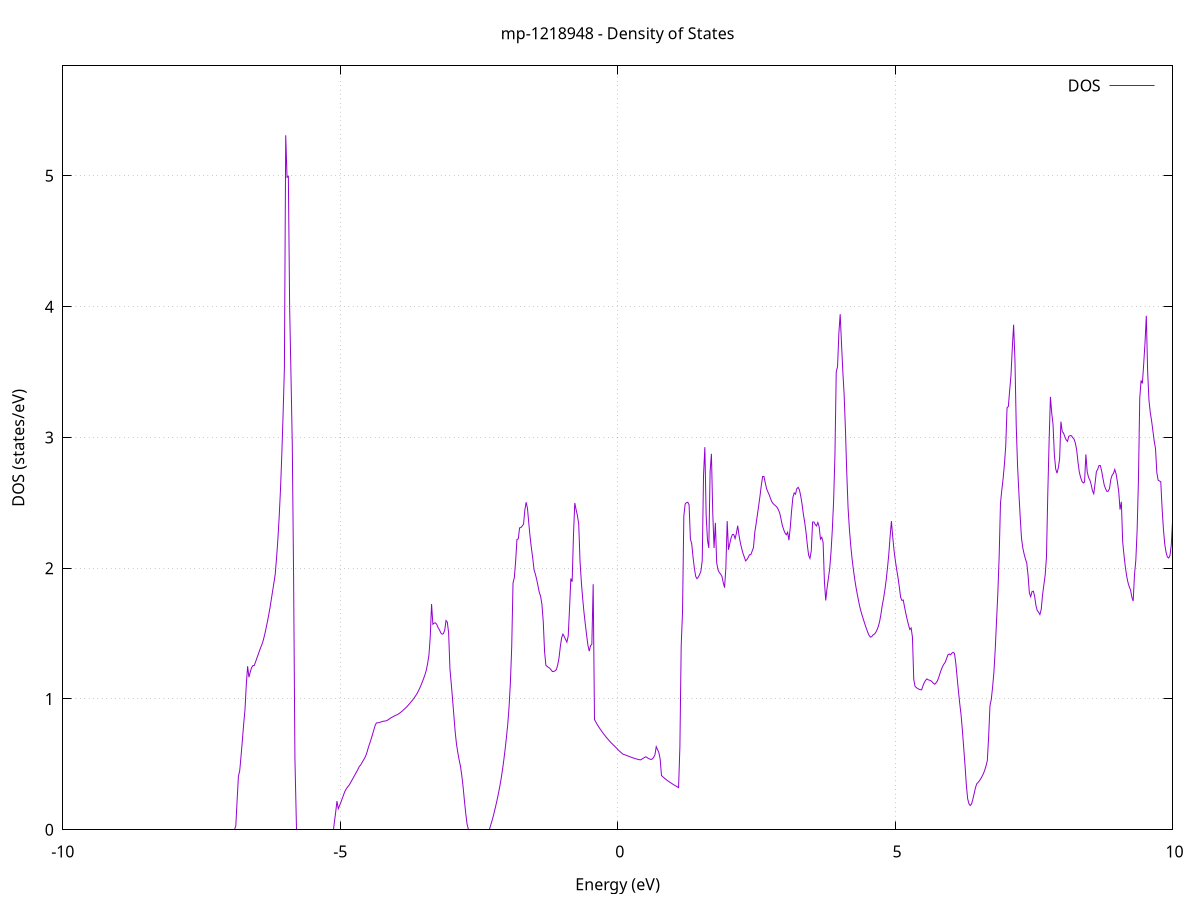 set title 'mp-1218948 - Density of States'
set xlabel 'Energy (eV)'
set ylabel 'DOS (states/eV)'
set grid
set xrange [-10:10]
set yrange [0:5.841]
set xzeroaxis lt -1
set terminal png size 800,600
set output 'mp-1218948_dos_gnuplot.png'
plot '-' using 1:2 with lines title 'DOS'
-17.632700 0.000000
-17.609100 0.000000
-17.585400 0.000000
-17.561700 0.000000
-17.538000 0.000000
-17.514300 0.000000
-17.490700 0.000000
-17.467000 0.000000
-17.443300 0.000000
-17.419600 0.000000
-17.395900 0.000000
-17.372300 0.000000
-17.348600 0.000000
-17.324900 0.000000
-17.301200 0.000000
-17.277500 0.000000
-17.253900 0.000000
-17.230200 0.000000
-17.206500 0.000000
-17.182800 0.000000
-17.159100 0.000000
-17.135500 0.000000
-17.111800 0.000000
-17.088100 0.000000
-17.064400 0.000000
-17.040700 0.000000
-17.017100 0.000000
-16.993400 0.000000
-16.969700 0.000000
-16.946000 0.000000
-16.922300 0.000000
-16.898700 0.000000
-16.875000 0.000000
-16.851300 0.000000
-16.827600 0.000000
-16.803900 0.000000
-16.780300 0.000000
-16.756600 0.000000
-16.732900 0.000000
-16.709200 0.000000
-16.685500 0.000000
-16.661900 0.000000
-16.638200 0.000000
-16.614500 0.000000
-16.590800 0.000000
-16.567100 0.000000
-16.543500 0.000000
-16.519800 0.000000
-16.496100 0.000000
-16.472400 0.000000
-16.448700 0.000000
-16.425100 0.000000
-16.401400 0.000000
-16.377700 0.000000
-16.354000 0.000000
-16.330300 0.000000
-16.306700 0.000000
-16.283000 0.000000
-16.259300 0.000000
-16.235600 0.000000
-16.211900 0.000000
-16.188300 0.000000
-16.164600 0.000000
-16.140900 0.000000
-16.117200 0.000000
-16.093500 0.000000
-16.069900 0.000000
-16.046200 0.000000
-16.022500 0.000000
-15.998800 0.000000
-15.975100 0.000000
-15.951500 0.000000
-15.927800 0.000000
-15.904100 0.000000
-15.880400 0.000000
-15.856800 0.000000
-15.833100 0.000000
-15.809400 0.000000
-15.785700 0.000000
-15.762000 0.000000
-15.738400 0.000000
-15.714700 0.000000
-15.691000 0.000000
-15.667300 0.000000
-15.643600 0.000000
-15.620000 0.000000
-15.596300 0.000000
-15.572600 0.000000
-15.548900 0.000000
-15.525200 0.000000
-15.501600 0.000000
-15.477900 49.213500
-15.454200 47.829600
-15.430500 145.576500
-15.406800 25.459400
-15.383200 204.229300
-15.359500 24.216600
-15.335800 0.000000
-15.312100 0.000000
-15.288400 0.000000
-15.264800 0.000000
-15.241100 0.000000
-15.217400 0.000000
-15.193700 0.000000
-15.170000 0.000000
-15.146400 0.000000
-15.122700 0.000000
-15.099000 0.000000
-15.075300 0.000000
-15.051600 0.000000
-15.028000 0.000000
-15.004300 0.000000
-14.980600 0.000000
-14.956900 0.000000
-14.933200 0.000000
-14.909600 0.000000
-14.885900 0.000000
-14.862200 0.000000
-14.838500 0.000000
-14.814800 0.000000
-14.791200 0.000000
-14.767500 0.000000
-14.743800 0.000000
-14.720100 0.000000
-14.696400 0.000000
-14.672800 0.000000
-14.649100 0.000000
-14.625400 0.000000
-14.601700 0.000000
-14.578000 0.000000
-14.554400 0.000000
-14.530700 0.000000
-14.507000 0.000000
-14.483300 0.000000
-14.459600 0.000000
-14.436000 0.000000
-14.412300 0.000000
-14.388600 0.000000
-14.364900 0.000000
-14.341200 0.000000
-14.317600 0.000000
-14.293900 0.000000
-14.270200 0.000000
-14.246500 0.000000
-14.222800 0.000000
-14.199200 0.000000
-14.175500 0.000000
-14.151800 0.000000
-14.128100 0.000000
-14.104400 0.000000
-14.080800 0.000000
-14.057100 0.000000
-14.033400 0.000000
-14.009700 0.000000
-13.986000 0.000000
-13.962400 0.000000
-13.938700 0.000000
-13.915000 0.000000
-13.891300 0.000000
-13.867600 0.000000
-13.844000 0.000000
-13.820300 0.000000
-13.796600 0.000000
-13.772900 0.000000
-13.749200 0.000000
-13.725600 0.000000
-13.701900 0.000000
-13.678200 0.000000
-13.654500 0.000000
-13.630800 0.000000
-13.607200 0.000000
-13.583500 0.000000
-13.559800 0.000000
-13.536100 0.000000
-13.512400 0.000000
-13.488800 0.000000
-13.465100 0.000000
-13.441400 0.000000
-13.417700 0.000000
-13.394000 0.000000
-13.370400 0.000000
-13.346700 0.000000
-13.323000 0.000000
-13.299300 0.000000
-13.275600 0.000000
-13.252000 0.000000
-13.228300 0.000000
-13.204600 0.000000
-13.180900 0.000000
-13.157200 0.000000
-13.133600 0.000000
-13.109900 0.000000
-13.086200 0.000000
-13.062500 0.000000
-13.038800 0.000000
-13.015200 0.000000
-12.991500 0.000000
-12.967800 0.000000
-12.944100 0.000000
-12.920400 0.000000
-12.896800 0.000000
-12.873100 0.000000
-12.849400 0.000000
-12.825700 0.000000
-12.802000 0.000000
-12.778400 0.000000
-12.754700 0.000000
-12.731000 0.000000
-12.707300 0.000000
-12.683600 0.000000
-12.660000 0.000000
-12.636300 0.000000
-12.612600 0.000000
-12.588900 0.000000
-12.565200 0.000000
-12.541600 0.000000
-12.517900 0.000000
-12.494200 0.000000
-12.470500 0.000000
-12.446800 0.000000
-12.423200 0.000000
-12.399500 0.000000
-12.375800 0.000000
-12.352100 0.000000
-12.328400 0.000000
-12.304800 0.000000
-12.281100 0.000000
-12.257400 0.000000
-12.233700 0.000000
-12.210000 0.000000
-12.186400 0.000000
-12.162700 0.000000
-12.139000 0.000000
-12.115300 0.000000
-12.091600 0.000000
-12.068000 0.000000
-12.044300 0.000000
-12.020600 0.000000
-11.996900 0.000000
-11.973200 0.000000
-11.949600 0.000000
-11.925900 0.000000
-11.902200 0.000000
-11.878500 0.000000
-11.854800 0.000000
-11.831200 0.000000
-11.807500 0.000000
-11.783800 0.000000
-11.760100 0.000000
-11.736400 0.000000
-11.712800 0.000000
-11.689100 0.000000
-11.665400 0.000000
-11.641700 0.000000
-11.618000 0.000000
-11.594400 0.000000
-11.570700 0.000000
-11.547000 0.000000
-11.523300 0.000000
-11.499600 0.000000
-11.476000 0.000000
-11.452300 0.000000
-11.428600 0.000000
-11.404900 0.000000
-11.381200 0.000000
-11.357600 0.000000
-11.333900 0.000000
-11.310200 0.000000
-11.286500 0.000000
-11.262800 0.000000
-11.239200 0.000000
-11.215500 0.000000
-11.191800 0.000000
-11.168100 0.000000
-11.144400 0.000000
-11.120800 0.000000
-11.097100 0.000000
-11.073400 0.000000
-11.049700 0.000000
-11.026000 0.000000
-11.002400 0.000000
-10.978700 0.000000
-10.955000 0.000000
-10.931300 0.000000
-10.907600 0.000000
-10.884000 0.000000
-10.860300 0.000000
-10.836600 0.000000
-10.812900 0.000000
-10.789200 0.000000
-10.765600 0.000000
-10.741900 0.000000
-10.718200 0.000000
-10.694500 0.000000
-10.670800 0.000000
-10.647200 0.000000
-10.623500 0.000000
-10.599800 0.000000
-10.576100 0.000000
-10.552400 0.000000
-10.528800 0.000000
-10.505100 0.000000
-10.481400 0.000000
-10.457700 0.000000
-10.434000 0.000000
-10.410400 0.000000
-10.386700 0.000000
-10.363000 0.000000
-10.339300 0.000000
-10.315600 0.000000
-10.292000 0.000000
-10.268300 0.000000
-10.244600 0.000000
-10.220900 0.000000
-10.197200 0.000000
-10.173600 0.000000
-10.149900 0.000000
-10.126200 0.000000
-10.102500 0.000000
-10.078800 0.000000
-10.055200 0.000000
-10.031500 0.000000
-10.007800 0.000000
-9.984100 0.000000
-9.960400 0.000000
-9.936800 0.000000
-9.913100 0.000000
-9.889400 0.000000
-9.865700 0.000000
-9.842000 0.000000
-9.818400 0.000000
-9.794700 0.000000
-9.771000 0.000000
-9.747300 0.000000
-9.723600 0.000000
-9.700000 0.000000
-9.676300 0.000000
-9.652600 0.000000
-9.628900 0.000000
-9.605200 0.000000
-9.581600 0.000000
-9.557900 0.000000
-9.534200 0.000000
-9.510500 0.000000
-9.486800 0.000000
-9.463200 0.000000
-9.439500 0.000000
-9.415800 0.000000
-9.392100 0.000000
-9.368400 0.000000
-9.344800 0.000000
-9.321100 0.000000
-9.297400 0.000000
-9.273700 0.000000
-9.250000 0.000000
-9.226400 0.000000
-9.202700 0.000000
-9.179000 0.000000
-9.155300 0.000000
-9.131600 0.000000
-9.108000 0.000000
-9.084300 0.000000
-9.060600 0.000000
-9.036900 0.000000
-9.013200 0.000000
-8.989600 0.000000
-8.965900 0.000000
-8.942200 0.000000
-8.918500 0.000000
-8.894800 0.000000
-8.871200 0.000000
-8.847500 0.000000
-8.823800 0.000000
-8.800100 0.000000
-8.776400 0.000000
-8.752800 0.000000
-8.729100 0.000000
-8.705400 0.000000
-8.681700 0.000000
-8.658000 0.000000
-8.634400 0.000000
-8.610700 0.000000
-8.587000 0.000000
-8.563300 0.000000
-8.539600 0.000000
-8.516000 0.000000
-8.492300 0.000000
-8.468600 0.000000
-8.444900 0.000000
-8.421200 0.000000
-8.397600 0.000000
-8.373900 0.000000
-8.350200 0.000000
-8.326500 0.000000
-8.302800 0.000000
-8.279200 0.000000
-8.255500 0.000000
-8.231800 0.000000
-8.208100 0.000000
-8.184400 0.000000
-8.160800 0.000000
-8.137100 0.000000
-8.113400 0.000000
-8.089700 0.000000
-8.066000 0.000000
-8.042400 0.000000
-8.018700 0.000000
-7.995000 0.000000
-7.971300 0.000000
-7.947600 0.000000
-7.924000 0.000000
-7.900300 0.000000
-7.876600 0.000000
-7.852900 0.000000
-7.829200 0.000000
-7.805600 0.000000
-7.781900 0.000000
-7.758200 0.000000
-7.734500 0.000000
-7.710800 0.000000
-7.687200 0.000000
-7.663500 0.000000
-7.639800 0.000000
-7.616100 0.000000
-7.592400 0.000000
-7.568800 0.000000
-7.545100 0.000000
-7.521400 0.000000
-7.497700 0.000000
-7.474000 0.000000
-7.450400 0.000000
-7.426700 0.000000
-7.403000 0.000000
-7.379300 0.000000
-7.355600 0.000000
-7.332000 0.000000
-7.308300 0.000000
-7.284600 0.000000
-7.260900 0.000000
-7.237200 0.000000
-7.213600 0.000000
-7.189900 0.000000
-7.166200 0.000000
-7.142500 0.000000
-7.118800 0.000000
-7.095200 0.000000
-7.071500 0.000000
-7.047800 0.000000
-7.024100 0.000000
-7.000400 0.000000
-6.976800 0.000000
-6.953100 0.000000
-6.929400 0.000000
-6.905700 0.000000
-6.882000 0.028900
-6.858400 0.224700
-6.834700 0.407700
-6.811000 0.452900
-6.787300 0.563800
-6.763600 0.683700
-6.740000 0.809100
-6.716300 0.917900
-6.692600 1.110200
-6.668900 1.250600
-6.645200 1.166400
-6.621600 1.206000
-6.597900 1.239800
-6.574200 1.255000
-6.550500 1.255800
-6.526800 1.281900
-6.503200 1.311100
-6.479500 1.339300
-6.455800 1.367500
-6.432100 1.395000
-6.408400 1.419500
-6.384800 1.452400
-6.361100 1.492400
-6.337400 1.539400
-6.313700 1.588000
-6.290000 1.639900
-6.266400 1.695600
-6.242700 1.759600
-6.219000 1.823600
-6.195300 1.887200
-6.171600 1.953700
-6.148000 2.075800
-6.124300 2.216100
-6.100600 2.388500
-6.076900 2.597400
-6.053200 2.864600
-6.029600 3.177200
-6.005900 3.533900
-5.982200 5.310400
-5.958500 4.988900
-5.934800 4.996800
-5.911200 3.988400
-5.887500 3.475600
-5.863800 2.942500
-5.840100 1.926500
-5.816400 0.544600
-5.792800 0.000000
-5.769100 0.000000
-5.745400 0.000000
-5.721700 0.000000
-5.698000 0.000000
-5.674400 0.000000
-5.650700 0.000000
-5.627000 0.000000
-5.603300 0.000000
-5.579600 0.000000
-5.556000 0.000000
-5.532300 0.000000
-5.508600 0.000000
-5.484900 0.000000
-5.461200 0.000000
-5.437600 0.000000
-5.413900 0.000000
-5.390200 0.000000
-5.366500 0.000000
-5.342800 0.000000
-5.319200 0.000000
-5.295500 0.000000
-5.271800 0.000000
-5.248100 0.000000
-5.224400 0.000000
-5.200800 0.000000
-5.177100 0.000000
-5.153400 0.000000
-5.129700 0.000000
-5.106000 0.056300
-5.082400 0.132000
-5.058700 0.219700
-5.035000 0.160900
-5.011300 0.185500
-4.987600 0.211200
-4.964000 0.238000
-4.940300 0.265800
-4.916600 0.293000
-4.892900 0.311000
-4.869200 0.326000
-4.845600 0.338400
-4.821900 0.353600
-4.798200 0.371700
-4.774500 0.389800
-4.750800 0.408000
-4.727200 0.426200
-4.703500 0.444500
-4.679800 0.463300
-4.656100 0.484000
-4.632400 0.495100
-4.608800 0.512500
-4.585100 0.529800
-4.561400 0.547000
-4.537700 0.568100
-4.514000 0.597700
-4.490400 0.632600
-4.466700 0.662700
-4.443000 0.693600
-4.419300 0.726700
-4.395600 0.761200
-4.372000 0.796000
-4.348300 0.816700
-4.324600 0.818300
-4.300900 0.818700
-4.277200 0.823200
-4.253600 0.826300
-4.229900 0.829300
-4.206200 0.831000
-4.182500 0.832000
-4.158800 0.835300
-4.135200 0.841300
-4.111500 0.849100
-4.087800 0.855300
-4.064100 0.861200
-4.040400 0.866700
-4.016800 0.871800
-3.993100 0.876400
-3.969400 0.880900
-3.945700 0.886800
-3.922000 0.894200
-3.898400 0.902100
-3.874700 0.910600
-3.851000 0.919900
-3.827300 0.929600
-3.803600 0.939400
-3.780000 0.949800
-3.756300 0.961200
-3.732600 0.973200
-3.708900 0.985500
-3.685200 0.998200
-3.661600 1.011700
-3.637900 1.026700
-3.614200 1.043000
-3.590500 1.061700
-3.566800 1.083200
-3.543200 1.106300
-3.519500 1.131100
-3.495800 1.157600
-3.472100 1.185900
-3.448400 1.220900
-3.424800 1.271100
-3.401100 1.334600
-3.377400 1.475200
-3.353700 1.726300
-3.330000 1.571200
-3.306400 1.580800
-3.282700 1.582000
-3.259000 1.568900
-3.235300 1.544600
-3.211600 1.528700
-3.188000 1.506300
-3.164300 1.495600
-3.140600 1.499700
-3.116900 1.525200
-3.093200 1.599800
-3.069600 1.587300
-3.045900 1.504200
-3.022200 1.228500
-2.998500 1.116200
-2.974800 0.996400
-2.951200 0.870600
-2.927500 0.746200
-2.903800 0.652900
-2.880100 0.589400
-2.856400 0.532800
-2.832800 0.486600
-2.809100 0.415200
-2.785400 0.328600
-2.761700 0.223300
-2.738000 0.125600
-2.714400 0.044200
-2.690700 0.004100
-2.667000 0.000000
-2.643300 0.000000
-2.619600 0.000000
-2.596000 0.000000
-2.572300 0.000000
-2.548600 0.000000
-2.524900 0.000000
-2.501200 0.000000
-2.477600 0.000000
-2.453900 0.000000
-2.430200 0.000000
-2.406500 0.000000
-2.382800 0.000000
-2.359200 0.000000
-2.335500 0.000000
-2.311800 0.002000
-2.288100 0.034400
-2.264400 0.068800
-2.240800 0.105500
-2.217100 0.146700
-2.193400 0.189300
-2.169700 0.234200
-2.146000 0.282800
-2.122400 0.334900
-2.098700 0.393600
-2.075000 0.460000
-2.051300 0.534200
-2.027600 0.616400
-2.004000 0.708500
-1.980300 0.807700
-1.956600 0.941900
-1.932900 1.126400
-1.909200 1.398600
-1.885600 1.887400
-1.861900 1.928500
-1.838200 2.055200
-1.814500 2.219900
-1.790800 2.224500
-1.767200 2.308500
-1.743500 2.311200
-1.719800 2.323200
-1.696100 2.336500
-1.672400 2.445700
-1.648800 2.504400
-1.625100 2.457300
-1.601400 2.344400
-1.577700 2.238800
-1.554000 2.152000
-1.530400 2.076700
-1.506700 1.988500
-1.483000 1.955000
-1.459300 1.914300
-1.435600 1.864900
-1.412000 1.815000
-1.388300 1.785300
-1.364600 1.723100
-1.340900 1.592900
-1.317200 1.364400
-1.293600 1.258100
-1.269900 1.248900
-1.246200 1.241300
-1.222500 1.235000
-1.198800 1.222200
-1.175200 1.209600
-1.151500 1.210800
-1.127800 1.215500
-1.104100 1.224700
-1.080400 1.260600
-1.056800 1.313800
-1.033100 1.400900
-1.009400 1.468500
-0.985700 1.496100
-0.962000 1.477300
-0.938400 1.456100
-0.914700 1.434300
-0.891000 1.481700
-0.867300 1.688300
-0.843600 1.920900
-0.820000 1.896600
-0.796300 2.250900
-0.772600 2.498900
-0.748900 2.447900
-0.725200 2.403200
-0.701600 2.337900
-0.677900 2.052000
-0.654200 1.894400
-0.630500 1.769000
-0.606800 1.663100
-0.583200 1.574400
-0.559500 1.489400
-0.535800 1.411600
-0.512100 1.365600
-0.488400 1.407500
-0.464800 1.418900
-0.441100 1.877800
-0.417400 0.842800
-0.393700 0.824100
-0.370000 0.806500
-0.346400 0.790100
-0.322700 0.774900
-0.299000 0.760400
-0.275300 0.746200
-0.251600 0.732700
-0.228000 0.719800
-0.204300 0.707300
-0.180600 0.695300
-0.156900 0.683800
-0.133200 0.672800
-0.109600 0.662300
-0.085900 0.652200
-0.062200 0.642500
-0.038500 0.632600
-0.014800 0.621900
0.008800 0.611400
0.032500 0.601900
0.056200 0.592700
0.079900 0.583800
0.103600 0.576200
0.127200 0.573600
0.150900 0.570200
0.174600 0.566200
0.198300 0.562200
0.222000 0.558300
0.245600 0.554500
0.269300 0.550800
0.293000 0.547400
0.316700 0.544200
0.340400 0.541300
0.364000 0.538600
0.387700 0.536000
0.411400 0.534400
0.435100 0.539900
0.458800 0.546200
0.482400 0.552400
0.506100 0.558400
0.529800 0.552400
0.553500 0.545800
0.577200 0.541100
0.600800 0.537600
0.624500 0.541100
0.648200 0.552900
0.671900 0.573000
0.695600 0.635600
0.719200 0.612500
0.742900 0.590800
0.766600 0.539400
0.790300 0.414600
0.814000 0.405500
0.837600 0.396700
0.861300 0.388300
0.885000 0.380300
0.908700 0.372800
0.932400 0.365800
0.956000 0.359200
0.979700 0.352700
1.003400 0.346400
1.027100 0.340200
1.050800 0.334100
1.074400 0.328200
1.098100 0.322400
1.121800 0.633000
1.145500 1.410400
1.169200 1.663600
1.192800 2.399400
1.216500 2.491100
1.240200 2.501000
1.263900 2.504600
1.287600 2.484000
1.311200 2.223900
1.334900 2.187400
1.358600 2.085400
1.382300 2.001600
1.406000 1.938300
1.429600 1.919900
1.453300 1.931400
1.477000 1.951500
1.500700 1.977400
1.524400 2.058500
1.548000 2.713200
1.571700 2.925500
1.595400 2.402700
1.619100 2.214900
1.642800 2.154900
1.666400 2.739600
1.690100 2.874800
1.713800 2.428000
1.737500 2.154900
1.761200 2.346800
1.784800 2.042600
1.808500 1.988900
1.832200 1.967000
1.855900 1.955600
1.879600 1.936700
1.903200 1.890100
1.926900 1.851400
1.950600 2.005000
1.974300 2.360300
1.998000 2.140900
2.021600 2.189200
2.045300 2.233200
2.069000 2.257800
2.092700 2.257100
2.116400 2.226500
2.140000 2.266800
2.163700 2.325300
2.187400 2.251000
2.211100 2.196600
2.234800 2.152000
2.258400 2.114300
2.282100 2.086400
2.305800 2.055800
2.329500 2.065800
2.353200 2.082600
2.376800 2.102900
2.400500 2.104100
2.424200 2.130000
2.447900 2.158500
2.471600 2.273600
2.495200 2.339000
2.518900 2.409500
2.542600 2.480300
2.566300 2.554700
2.590000 2.636400
2.613600 2.701700
2.637300 2.700800
2.661000 2.651900
2.684700 2.607300
2.708400 2.582900
2.732000 2.560800
2.755700 2.531600
2.779400 2.507600
2.803100 2.493700
2.826800 2.484100
2.850400 2.476000
2.874100 2.465200
2.897800 2.446400
2.921500 2.421000
2.945200 2.374800
2.968800 2.326200
2.992500 2.295000
3.016200 2.270100
3.039900 2.255600
3.063600 2.274900
3.087200 2.214000
3.110900 2.310100
3.134600 2.436800
3.158300 2.541100
3.182000 2.575400
3.205600 2.566500
3.229300 2.608000
3.253000 2.618300
3.276700 2.598900
3.300400 2.550500
3.324000 2.489000
3.347700 2.412600
3.371400 2.351400
3.395100 2.274900
3.418800 2.177500
3.442400 2.098500
3.466100 2.074900
3.489800 2.133600
3.513500 2.353300
3.537200 2.353600
3.560800 2.334500
3.584500 2.323700
3.608200 2.349700
3.631900 2.316500
3.655600 2.222400
3.679200 2.236400
3.702900 2.197100
3.726600 1.898400
3.750300 1.753400
3.774000 1.848800
3.797600 1.921600
3.821300 1.994400
3.845000 2.120200
3.868700 2.291400
3.892400 2.515100
3.916000 2.862400
3.939700 3.500500
3.963400 3.542500
3.987100 3.797600
4.010800 3.942600
4.034400 3.720600
4.058100 3.507700
4.081800 3.330100
4.105500 3.060000
4.129200 2.733100
4.152800 2.464000
4.176500 2.301200
4.200200 2.176800
4.223900 2.076700
4.247600 1.993300
4.271200 1.920000
4.294900 1.856700
4.318600 1.801500
4.342300 1.750300
4.366000 1.701600
4.389600 1.663600
4.413300 1.630200
4.437000 1.597600
4.460700 1.566300
4.484400 1.536800
4.508000 1.509400
4.531700 1.486100
4.555400 1.473200
4.579100 1.476500
4.602800 1.489900
4.626400 1.495700
4.650100 1.507500
4.673800 1.527800
4.697500 1.554000
4.721200 1.592200
4.744800 1.646800
4.768500 1.714900
4.792200 1.768400
4.815900 1.832300
4.839600 1.909800
4.863200 2.001600
4.886900 2.107600
4.910600 2.242800
4.934300 2.360200
4.958000 2.237700
4.981600 2.134400
5.005300 2.056900
5.029000 1.990000
5.052700 1.928900
5.076400 1.857700
5.100000 1.777700
5.123700 1.753800
5.147400 1.756800
5.171100 1.703000
5.194800 1.653100
5.218400 1.607000
5.242100 1.567000
5.265800 1.531500
5.289500 1.543100
5.313200 1.472700
5.336800 1.149200
5.360500 1.096400
5.384200 1.087200
5.407900 1.080000
5.431600 1.074700
5.455200 1.071300
5.478900 1.070300
5.502600 1.100500
5.526300 1.125300
5.550000 1.142600
5.573600 1.153600
5.597300 1.146800
5.621000 1.143700
5.644700 1.140000
5.668400 1.131100
5.692000 1.119600
5.715700 1.113000
5.739400 1.123900
5.763100 1.138300
5.786800 1.165200
5.810400 1.196800
5.834100 1.226400
5.857800 1.250000
5.881500 1.267600
5.905200 1.281900
5.928800 1.310400
5.952500 1.337800
5.976200 1.344300
5.999900 1.337700
6.023600 1.350400
6.047200 1.357400
6.070900 1.347900
6.094600 1.274000
6.118300 1.165300
6.142000 1.060500
6.165600 0.964700
6.189300 0.879500
6.213000 0.761500
6.236700 0.628700
6.260400 0.494400
6.284000 0.345200
6.307700 0.238600
6.331400 0.198900
6.355100 0.185500
6.378800 0.198500
6.402400 0.234000
6.426100 0.278000
6.449800 0.323300
6.473500 0.352600
6.497200 0.363000
6.520800 0.375200
6.544500 0.390600
6.568200 0.408800
6.591900 0.429600
6.615600 0.455100
6.639200 0.488600
6.662900 0.529600
6.686600 0.714600
6.710300 0.947900
6.734000 0.997100
6.757600 1.090400
6.781300 1.205000
6.805000 1.377400
6.828700 1.597000
6.852400 1.812300
6.876000 2.091500
6.899700 2.496500
6.923400 2.596500
6.947100 2.685100
6.970800 2.794300
6.994400 2.934300
7.018100 3.227100
7.041800 3.236700
7.065500 3.361300
7.089200 3.475700
7.112800 3.683800
7.136500 3.862000
7.160200 3.596500
7.183900 3.085900
7.207600 2.783300
7.231200 2.578600
7.254900 2.394200
7.278600 2.229300
7.302300 2.155000
7.326000 2.108400
7.349600 2.070700
7.373300 2.039600
7.397000 1.945500
7.420700 1.809900
7.444400 1.782400
7.468000 1.821100
7.491700 1.824600
7.515400 1.785100
7.539100 1.714500
7.562800 1.675700
7.586400 1.663900
7.610100 1.645500
7.633800 1.684700
7.657500 1.793900
7.681200 1.872000
7.704800 1.945800
7.728500 2.084600
7.752200 2.567100
7.775900 2.964000
7.799600 3.309800
7.823200 3.186100
7.846900 3.099300
7.870600 2.870800
7.894300 2.760600
7.918000 2.726300
7.941600 2.766000
7.965300 2.834500
7.989000 3.120800
8.012700 3.044800
8.036400 3.033800
8.060000 3.004200
8.083700 2.982000
8.107400 2.969900
8.131100 3.008700
8.154800 3.014100
8.178400 3.012800
8.202100 2.998900
8.225800 2.986400
8.249500 2.956300
8.273200 2.904200
8.296800 2.811200
8.320500 2.734500
8.344200 2.693900
8.367900 2.664000
8.391600 2.651800
8.415200 2.659000
8.438900 2.870300
8.462600 2.738800
8.486300 2.695700
8.510000 2.675700
8.533600 2.640600
8.557300 2.592200
8.581000 2.569500
8.604700 2.649000
8.628400 2.738700
8.652000 2.756300
8.675700 2.785300
8.699400 2.784700
8.723100 2.743000
8.746800 2.686400
8.770400 2.634800
8.794100 2.607200
8.817800 2.587200
8.841500 2.588600
8.865200 2.610300
8.888800 2.679500
8.912500 2.711800
8.936200 2.724800
8.959900 2.755200
8.983600 2.720600
9.007200 2.658900
9.030900 2.586100
9.054600 2.448100
9.078300 2.507700
9.102000 2.202800
9.125600 2.100000
9.149300 2.011900
9.173000 1.942400
9.196700 1.892700
9.220400 1.858500
9.244000 1.833700
9.267700 1.778700
9.291400 1.748800
9.315100 1.951200
9.338800 2.058500
9.362400 2.288900
9.386100 2.670400
9.409800 3.301500
9.433500 3.435700
9.457200 3.413000
9.480800 3.560400
9.504500 3.722500
9.528200 3.930400
9.551900 3.504600
9.575600 3.286400
9.599200 3.191700
9.622900 3.127900
9.646600 3.051200
9.670300 2.972500
9.694000 2.914300
9.717600 2.731400
9.741300 2.672900
9.765000 2.666800
9.788700 2.660900
9.812400 2.458500
9.836000 2.301500
9.859700 2.185800
9.883400 2.123000
9.907100 2.086300
9.930800 2.078100
9.954400 2.097300
9.978100 2.177600
10.001800 2.369700
10.025500 2.472500
10.049200 2.488900
10.072800 2.544800
10.096500 2.630400
10.120200 2.717900
10.143900 2.760200
10.167600 2.771900
10.191200 2.758800
10.214900 2.754500
10.238600 2.782400
10.262300 2.845000
10.286000 2.938100
10.309600 3.113400
10.333300 3.155500
10.357000 3.296000
10.380700 3.413100
10.404400 3.515000
10.428000 3.329700
10.451700 3.365500
10.475400 3.398700
10.499100 3.220500
10.522800 2.764100
10.546400 2.606000
10.570100 2.567700
10.593800 2.585300
10.617500 2.552800
10.641200 2.546000
10.664800 2.603600
10.688500 2.674700
10.712200 2.778800
10.735900 2.886500
10.759600 2.918800
10.783200 2.906200
10.806900 2.928300
10.830600 2.938500
10.854300 2.897400
10.878000 2.928600
10.901600 3.110500
10.925300 3.205200
10.949000 3.323800
10.972700 3.430200
10.996400 3.507900
11.020000 3.300400
11.043700 3.211200
11.067400 3.047800
11.091100 2.825100
11.114800 2.598900
11.138400 2.528700
11.162100 2.513700
11.185800 2.462200
11.209500 2.362000
11.233200 2.239200
11.256800 2.120800
11.280500 2.015200
11.304200 1.909400
11.327900 1.850400
11.351600 1.800600
11.375200 1.754900
11.398900 1.711500
11.422600 1.670100
11.446300 1.631200
11.470000 1.617800
11.493600 1.606200
11.517300 1.595300
11.541000 1.591300
11.564700 1.587200
11.588400 1.582600
11.612000 1.579000
11.635700 1.578100
11.659400 1.596500
11.683100 1.639200
11.706800 1.711500
11.730400 1.838300
11.754100 1.896900
11.777800 1.924700
11.801500 1.927800
11.825200 1.954400
11.848800 1.983100
11.872500 2.034400
11.896200 2.124000
11.919900 2.219100
11.943600 2.290600
11.967200 2.335600
11.990900 2.373200
12.014600 2.429900
12.038300 2.495400
12.062000 2.552900
12.085600 2.565000
12.109300 2.645400
12.133000 2.641800
12.156700 2.709000
12.180400 2.753300
12.204000 2.820300
12.227700 2.893900
12.251400 3.060200
12.275100 3.122800
12.298800 3.114400
12.322400 3.013700
12.346100 2.896900
12.369800 2.831400
12.393500 3.000900
12.417200 3.290400
12.440800 3.158700
12.464500 2.979500
12.488200 2.837800
12.511900 2.720900
12.535600 2.753500
12.559200 2.688100
12.582900 2.760100
12.606600 2.682800
12.630300 2.676100
12.654000 2.591900
12.677600 2.512200
12.701300 2.495100
12.725000 2.464400
12.748700 2.464300
12.772400 2.501700
12.796000 2.556900
12.819700 2.600100
12.843400 2.638900
12.867100 2.695600
12.890800 2.727200
12.914400 2.710800
12.938100 2.785700
12.961800 2.725900
12.985500 2.713200
13.009200 2.764900
13.032800 2.834400
13.056500 2.903000
13.080200 2.955200
13.103900 3.011600
13.127600 3.096400
13.151200 3.159700
13.174900 3.220500
13.198600 3.301000
13.222300 3.480300
13.246000 3.554000
13.269600 3.498700
13.293300 3.384200
13.317000 3.307100
13.340700 3.255300
13.364400 3.189900
13.388000 3.193000
13.411700 3.078600
13.435400 2.781000
13.459100 2.750100
13.482800 2.788200
13.506400 2.815500
13.530100 2.799100
13.553800 2.736100
13.577500 2.792100
13.601200 2.848100
13.624800 2.816800
13.648500 2.834800
13.672200 2.910700
13.695900 3.030100
13.719600 3.225900
13.743200 3.171900
13.766900 3.180300
13.790600 3.164200
13.814300 3.130700
13.837900 3.092500
13.861600 3.042200
13.885300 2.962000
13.909000 2.838900
13.932700 2.697800
13.956300 2.551500
13.980000 2.430800
14.003700 2.351700
14.027400 2.303200
14.051100 2.273600
14.074700 2.235700
14.098400 2.179200
14.122100 2.144000
14.145800 2.110700
14.169500 2.201500
14.193100 2.347000
14.216800 2.580000
14.240500 2.850600
14.264200 3.140700
14.287900 3.127500
14.311500 3.040600
14.335200 3.055900
14.358900 3.102700
14.382600 3.129600
14.406300 3.137700
14.429900 3.129000
14.453600 3.132500
14.477300 3.154800
14.501000 3.094700
14.524700 2.725400
14.548300 2.718800
14.572000 2.730000
14.595700 2.818500
14.619400 2.816100
14.643100 2.825300
14.666700 2.825100
14.690400 2.783000
14.714100 3.049900
14.737800 2.968100
14.761500 2.879600
14.785100 2.856000
14.808800 2.869000
14.832500 2.831000
14.856200 2.725800
14.879900 2.651200
14.903500 2.605700
14.927200 2.593100
14.950900 2.589800
14.974600 2.583800
14.998300 2.571200
15.021900 2.558400
15.045600 2.542500
15.069300 2.526900
15.093000 2.524600
15.116700 2.509400
15.140300 2.493500
15.164000 2.496100
15.187700 2.499000
15.211400 2.497600
15.235100 2.479500
15.258700 2.458500
15.282400 2.426900
15.306100 2.361100
15.329800 2.301300
15.353500 2.274300
15.377100 2.339300
15.400800 2.478100
15.424500 2.601000
15.448200 2.704700
15.471900 2.796900
15.495500 2.886300
15.519200 2.944800
15.542900 3.017700
15.566600 3.156100
15.590300 3.158600
15.613900 3.193000
15.637600 3.281000
15.661300 3.540100
15.685000 3.745800
15.708700 3.931500
15.732300 4.064400
15.756000 3.968100
15.779700 3.713800
15.803400 3.493500
15.827100 3.178200
15.850700 2.833300
15.874400 2.528100
15.898100 2.249100
15.921800 2.013900
15.945500 1.884700
15.969100 1.791000
15.992800 1.737200
16.016500 1.751300
16.040200 1.776600
16.063900 1.834800
16.087500 2.695500
16.111200 2.981100
16.134900 3.111100
16.158600 3.232100
16.182300 3.318600
16.205900 3.360900
16.229600 3.352900
16.253300 3.366400
16.277000 3.507200
16.300700 3.727200
16.324300 3.988300
16.348000 4.029900
16.371700 4.165600
16.395400 4.055600
16.419100 3.914300
16.442700 3.837200
16.466400 3.734300
16.490100 3.407500
16.513800 3.110300
16.537500 2.808800
16.561100 2.500300
16.584800 2.196000
16.608500 2.140000
16.632200 2.143500
16.655900 2.353200
16.679500 2.515700
16.703200 2.568300
16.726900 2.641200
16.750600 2.799500
16.774300 3.041500
16.797900 3.137300
16.821600 3.214700
16.845300 3.295200
16.869000 3.449400
16.892700 3.939000
16.916300 3.831400
16.940000 3.834100
16.963700 3.785800
16.987400 3.730800
17.011100 3.711400
17.034700 3.713600
17.058400 3.840400
17.082100 3.538100
17.105800 3.605800
17.129500 3.544700
17.153100 3.506900
17.176800 3.458700
17.200500 3.235200
17.224200 3.138900
17.247900 3.062000
17.271500 2.966600
17.295200 2.854500
17.318900 2.744000
17.342600 2.645900
17.366300 2.544400
17.389900 2.493000
17.413600 2.471700
17.437300 2.452700
17.461000 2.461400
17.484700 2.523100
17.508300 2.582400
17.532000 2.674700
17.555700 2.793300
17.579400 2.919600
17.603100 3.057200
17.626700 3.144500
17.650400 3.151300
17.674100 3.188600
17.697800 3.211800
17.721500 3.196200
17.745100 3.167500
17.768800 3.159700
17.792500 3.168000
17.816200 3.183100
17.839900 3.200400
17.863500 3.216900
17.887200 3.238400
17.910900 3.268100
17.934600 3.295000
17.958300 3.305900
17.981900 3.295700
18.005600 3.295000
18.029300 3.301600
18.053000 3.317800
18.076700 3.319000
18.100300 3.262600
18.124000 3.150300
18.147700 2.978000
18.171400 2.793100
18.195100 2.700400
18.218700 2.644100
18.242400 2.656300
18.266100 2.628400
18.289800 2.595000
18.313500 2.562700
18.337100 2.540500
18.360800 2.524600
18.384500 2.522700
18.408200 2.548500
18.431900 2.761800
18.455500 2.924900
18.479200 2.946600
18.502900 2.971800
18.526600 3.003300
18.550300 3.037800
18.573900 3.099200
18.597600 3.148100
18.621300 3.208100
18.645000 3.312100
18.668700 3.435400
18.692300 3.581100
18.716000 3.748000
18.739700 3.947800
18.763400 4.109400
18.787100 4.130000
18.810700 4.169900
18.834400 4.241800
18.858100 4.325000
18.881800 4.308000
18.905500 4.279300
18.929100 4.177500
18.952800 4.256400
18.976500 3.957100
19.000200 3.446300
19.023900 3.221700
19.047500 3.108000
19.071200 3.001800
19.094900 2.887600
19.118600 2.801600
19.142300 2.843300
19.165900 2.967700
19.189600 3.125900
19.213300 3.321400
19.237000 3.498900
19.260700 3.679400
19.284300 3.828000
19.308000 3.968300
19.331700 4.299600
19.355400 4.103000
19.379100 4.103400
19.402700 4.061400
19.426400 3.982300
19.450100 3.988600
19.473800 4.130000
19.497500 4.271700
19.521100 4.397000
19.544800 3.932900
19.568500 3.848800
19.592200 3.605100
19.615900 3.579400
19.639500 3.514700
19.663200 3.395800
19.686900 3.334300
19.710600 3.419600
19.734300 3.492000
19.757900 3.506100
19.781600 3.497600
19.805300 3.702300
19.829000 3.847300
19.852700 4.087700
19.876300 4.121600
19.900000 3.841600
19.923700 3.735600
19.947400 3.614400
19.971100 3.521200
19.994700 3.493000
20.018400 3.486900
20.042100 3.499800
20.065800 3.269600
20.089500 2.953300
20.113100 2.930300
20.136800 2.976300
20.160500 2.912800
20.184200 2.934500
20.207900 2.995700
20.231500 2.991600
20.255200 2.886000
20.278900 2.697300
20.302600 2.503800
20.326300 2.378900
20.349900 2.260600
20.373600 2.263100
20.397300 2.376300
20.421000 2.533900
20.444700 2.714000
20.468300 3.020400
20.492000 3.344300
20.515700 3.689900
20.539400 4.047700
20.563100 4.352700
20.586700 4.477500
20.610400 4.505000
20.634100 4.523900
20.657800 4.467800
20.681500 4.340300
20.705100 4.158400
20.728800 4.016300
20.752500 3.914000
20.776200 3.803400
20.799900 3.786700
20.823500 3.775000
20.847200 3.728500
20.870900 3.724100
20.894600 3.815900
20.918300 3.854500
20.941900 3.899700
20.965600 3.613600
20.989300 3.679100
21.013000 3.697700
21.036700 3.965500
21.060300 3.771400
21.084000 3.501400
21.107700 3.237200
21.131400 3.027800
21.155100 2.968500
21.178700 2.965500
21.202400 3.023300
21.226100 3.139000
21.249800 3.325500
21.273500 4.067600
21.297100 4.207500
21.320800 4.135400
21.344500 4.426000
21.368200 4.351800
21.391900 4.091400
21.415500 4.154400
21.439200 4.172700
21.462900 4.184400
21.486600 4.157200
21.510300 4.096400
21.533900 4.008600
21.557600 3.797400
21.581300 3.991300
21.605000 3.840800
21.628700 3.588000
21.652300 3.436800
21.676000 3.435700
21.699700 3.492400
21.723400 3.442900
21.747100 3.451600
21.770700 3.794600
21.794400 3.988200
21.818100 4.007100
21.841800 3.958700
21.865500 3.863000
21.889100 3.834500
21.912800 3.829300
21.936500 3.831800
21.960200 3.821100
21.983900 3.800100
22.007500 3.804900
22.031200 3.802300
22.054900 3.979700
22.078600 4.180700
22.102300 4.435400
22.125900 4.454400
22.149600 4.454100
22.173300 4.405900
22.197000 4.362800
22.220700 4.227500
22.244300 4.005500
22.268000 3.602700
22.291700 3.168700
22.315400 2.942500
22.339100 2.927900
22.362700 3.110800
22.386400 3.251000
22.410100 3.355900
22.433800 3.405800
22.457500 3.448300
22.481100 3.481400
22.504800 3.518600
22.528500 3.539100
22.552200 3.524700
22.575900 3.508500
22.599500 3.480300
22.623200 3.488900
22.646900 3.602700
22.670600 3.733200
22.694300 4.436600
22.717900 3.955300
22.741600 3.839900
22.765300 3.962500
22.789000 4.134200
22.812700 4.269400
22.836300 4.339400
22.860000 4.327000
22.883700 4.236200
22.907400 4.086700
22.931100 3.841200
22.954700 3.580000
22.978400 3.429900
23.002100 3.425700
23.025800 3.410100
23.049500 3.209200
23.073100 3.078500
23.096800 3.096200
23.120500 3.326000
23.144200 3.489200
23.167900 3.170100
23.191500 3.010200
23.215200 2.917300
23.238900 2.869200
23.262600 2.930300
23.286300 3.058100
23.309900 3.222100
23.333600 3.368000
23.357300 3.515300
23.381000 3.653000
23.404700 3.773600
23.428300 3.820800
23.452000 3.874500
23.475700 3.909900
23.499400 3.887000
23.523100 4.676800
23.546700 4.388800
23.570400 4.291500
23.594100 4.202200
23.617800 4.090100
23.641500 4.065000
23.665100 3.960600
23.688800 3.981900
23.712500 4.034800
23.736200 4.097400
23.759900 4.095500
23.783500 4.094400
23.807200 4.363800
23.830900 4.442400
23.854600 4.549800
23.878300 4.515300
23.901900 4.372000
23.925600 4.248900
23.949300 4.153600
23.973000 4.061100
23.996700 3.972600
24.020300 3.855700
24.044000 3.763600
24.067700 3.763900
24.091400 3.814100
24.115100 3.875600
24.138700 3.892000
24.162400 4.025100
24.186100 4.026400
24.209800 4.015000
24.233500 3.996900
24.257100 3.949300
24.280800 4.004100
24.304500 4.130400
24.328200 4.286800
24.351900 4.440400
24.375500 4.523300
24.399200 4.501600
24.422900 4.548600
24.446600 4.562000
24.470300 4.447200
24.493900 4.171100
24.517600 3.997000
24.541300 3.861300
24.565000 3.755000
24.588700 3.695100
24.612300 3.629300
24.636000 3.610700
24.659700 3.638200
24.683400 3.712300
24.707100 3.826700
24.730700 3.964000
24.754400 4.118300
24.778100 4.289500
24.801800 4.418600
24.825500 4.411100
24.849100 4.275500
24.872800 4.065800
24.896500 3.834300
24.920200 3.607100
24.943900 3.512000
24.967500 3.138000
24.991200 2.948900
25.014900 2.825600
25.038600 2.702700
25.062300 2.549600
25.085900 2.379200
25.109600 2.243000
25.133300 2.113200
25.157000 1.981100
25.180700 1.844000
25.204300 1.710900
25.228000 1.647700
25.251700 1.537300
25.275400 1.443300
25.299100 1.366300
25.322700 1.287800
25.346400 1.250300
25.370100 1.211400
25.393800 1.181700
25.417500 1.160000
25.441100 1.064900
25.464800 0.983100
25.488500 0.896300
25.512200 0.829600
25.535900 0.781100
25.559500 0.741900
25.583200 0.709400
25.606900 0.681600
25.630600 0.657100
25.654300 0.635400
25.677900 0.613500
25.701600 0.591400
25.725300 0.569000
25.749000 0.546500
25.772700 0.523600
25.796300 0.501700
25.820000 0.485100
25.843700 0.477800
25.867400 0.491200
25.891100 0.442100
25.914700 0.408900
25.938400 0.391000
25.962100 0.376600
25.985800 0.362900
26.009500 0.351000
26.033100 0.341200
26.056800 0.331800
26.080500 0.322800
26.104200 0.313900
26.127900 0.304600
26.151500 0.294600
26.175200 0.281100
26.198900 0.265500
26.222600 0.249800
26.246300 0.234200
26.269900 0.218800
26.293600 0.203800
26.317300 0.189200
26.341000 0.175100
26.364700 0.161400
26.388300 0.148500
26.412000 0.136700
26.435700 0.125700
26.459400 0.115500
26.483100 0.106100
26.506700 0.097300
26.530400 0.088800
26.554100 0.080700
26.577800 0.073100
26.601500 0.065800
26.625100 0.059000
26.648800 0.052500
26.672500 0.046200
26.696200 0.040300
26.719900 0.034700
26.743500 0.029400
26.767200 0.024800
26.790900 0.021000
26.814600 0.018400
26.838300 0.017400
26.861900 0.016400
26.885600 0.015500
26.909300 0.014600
26.933000 0.013700
26.956700 0.012800
26.980300 0.012000
27.004000 0.011200
27.027700 0.010400
27.051400 0.009600
27.075100 0.008900
27.098700 0.008200
27.122400 0.007500
27.146100 0.006900
27.169800 0.006200
27.193500 0.005600
27.217100 0.005100
27.240800 0.004500
27.264500 0.004000
27.288200 0.003500
27.311900 0.003000
27.335500 0.002600
27.359200 0.002100
27.382900 0.001700
27.406600 0.001400
27.430300 0.001000
27.453900 0.000700
27.477600 0.000500
27.501300 0.000300
27.525000 0.000100
27.548700 0.000000
27.572300 0.000000
27.596000 0.000000
27.619700 0.000000
27.643400 0.000000
27.667100 0.000000
27.690700 0.000000
27.714400 0.000000
27.738100 0.000000
27.761800 0.000000
27.785500 0.000000
27.809100 0.000000
27.832800 0.000000
27.856500 0.000000
27.880200 0.000000
27.903900 0.000000
27.927500 0.000000
27.951200 0.000000
27.974900 0.000000
27.998600 0.000000
28.022300 0.000000
28.045900 0.000000
28.069600 0.000000
28.093300 0.000000
28.117000 0.000000
28.140700 0.000000
28.164300 0.000000
28.188000 0.000000
28.211700 0.000000
28.235400 0.000000
28.259100 0.000000
28.282700 0.000000
28.306400 0.000000
28.330100 0.000000
28.353800 0.000000
28.377500 0.000000
28.401100 0.000000
28.424800 0.000000
28.448500 0.000000
28.472200 0.000000
28.495900 0.000000
28.519500 0.000000
28.543200 0.000000
28.566900 0.000000
28.590600 0.000000
28.614300 0.000000
28.637900 0.000000
28.661600 0.000000
28.685300 0.000000
28.709000 0.000000
28.732700 0.000000
28.756300 0.000000
28.780000 0.000000
28.803700 0.000000
28.827400 0.000000
28.851100 0.000000
28.874700 0.000000
28.898400 0.000000
28.922100 0.000000
28.945800 0.000000
28.969500 0.000000
28.993100 0.000000
29.016800 0.000000
29.040500 0.000000
29.064200 0.000000
29.087900 0.000000
29.111500 0.000000
29.135200 0.000000
29.158900 0.000000
29.182600 0.000000
29.206300 0.000000
29.229900 0.000000
29.253600 0.000000
29.277300 0.000000
29.301000 0.000000
29.324700 0.000000
29.348300 0.000000
29.372000 0.000000
29.395700 0.000000
29.419400 0.000000
29.443100 0.000000
29.466700 0.000000
29.490400 0.000000
29.514100 0.000000
29.537800 0.000000
29.561500 0.000000
29.585100 0.000000
29.608800 0.000000
29.632500 0.000000
29.656200 0.000000
29.679900 0.000000
29.703500 0.000000
29.727200 0.000000
e
